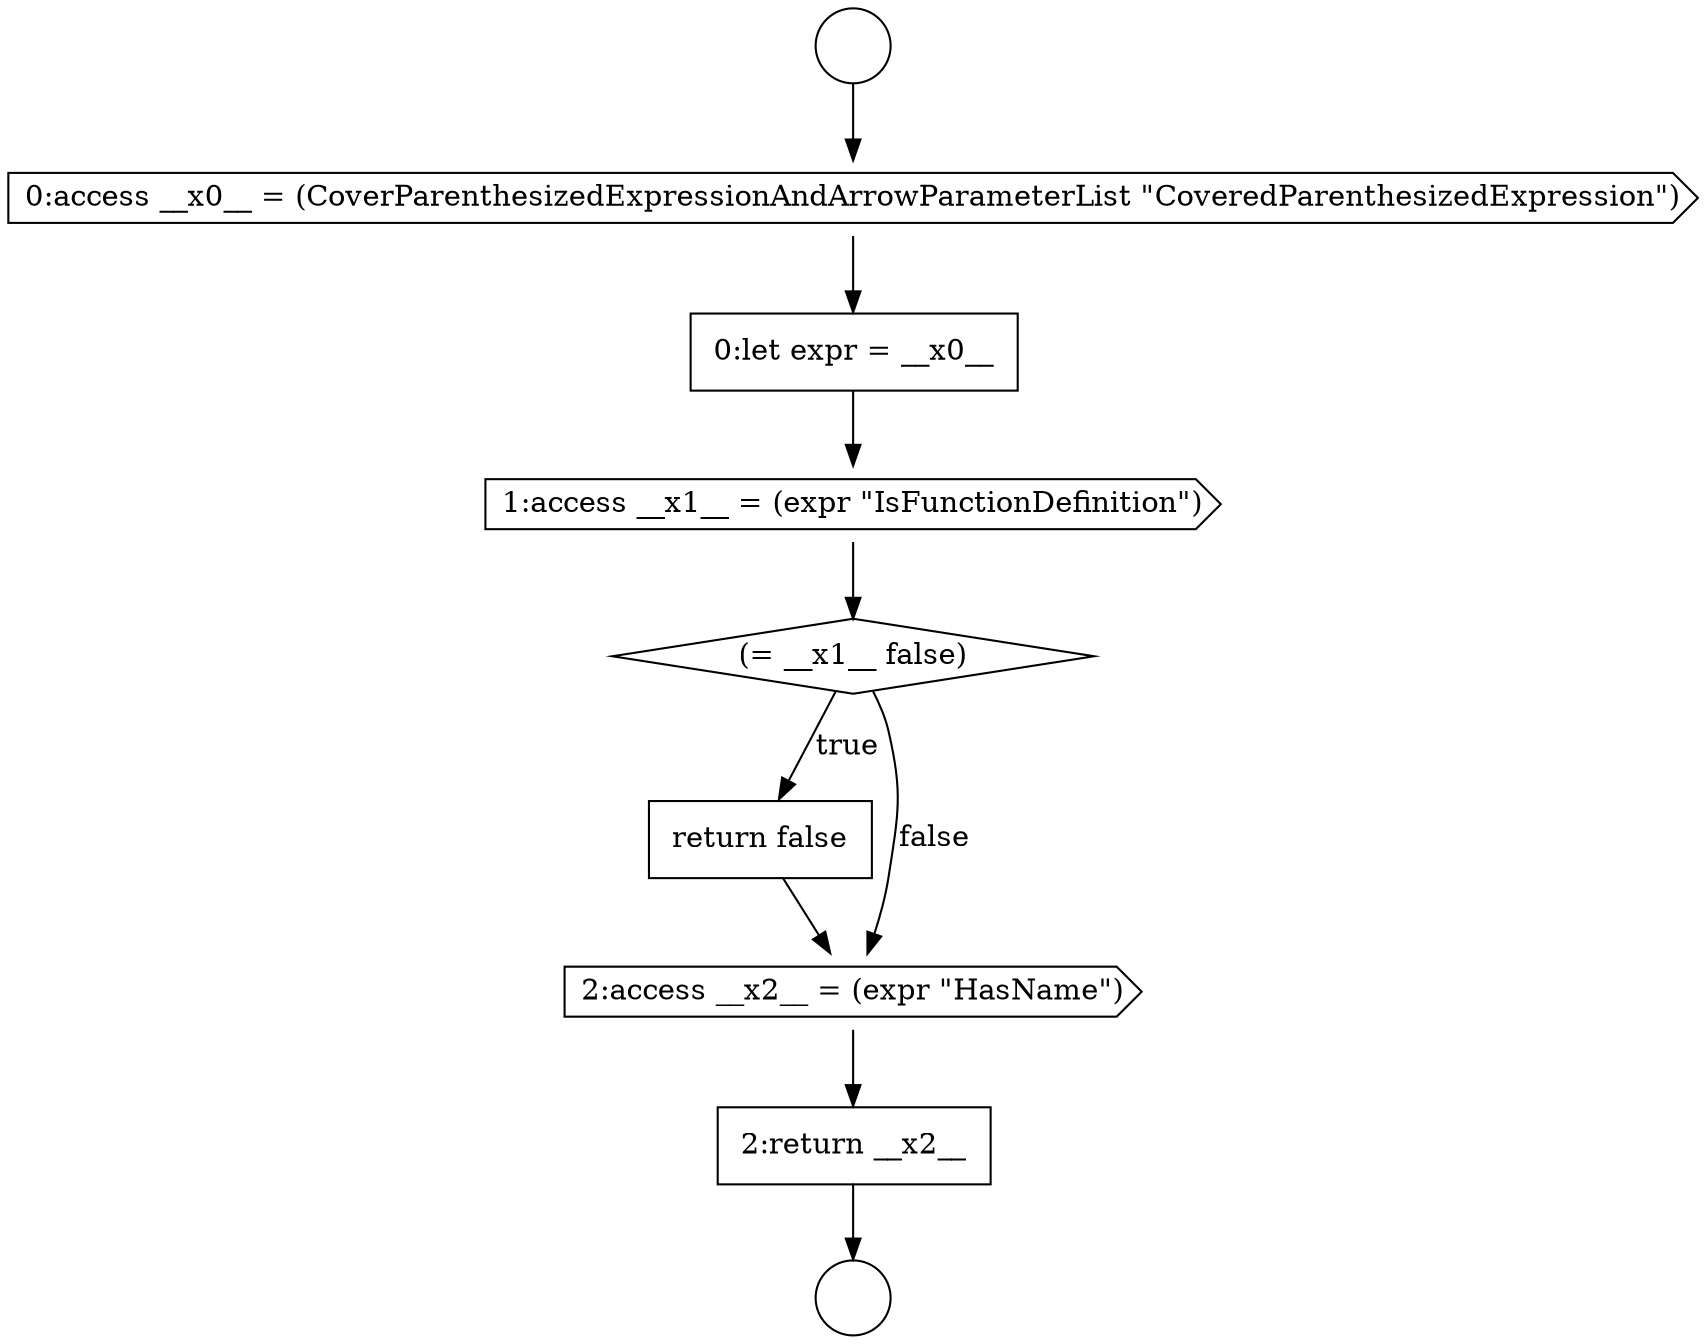 digraph {
  node3125 [shape=none, margin=0, label=<<font color="black">
    <table border="0" cellborder="1" cellspacing="0" cellpadding="10">
      <tr><td align="left">return false</td></tr>
    </table>
  </font>> color="black" fillcolor="white" style=filled]
  node3126 [shape=cds, label=<<font color="black">2:access __x2__ = (expr &quot;HasName&quot;)</font>> color="black" fillcolor="white" style=filled]
  node3123 [shape=cds, label=<<font color="black">1:access __x1__ = (expr &quot;IsFunctionDefinition&quot;)</font>> color="black" fillcolor="white" style=filled]
  node3127 [shape=none, margin=0, label=<<font color="black">
    <table border="0" cellborder="1" cellspacing="0" cellpadding="10">
      <tr><td align="left">2:return __x2__</td></tr>
    </table>
  </font>> color="black" fillcolor="white" style=filled]
  node3124 [shape=diamond, label=<<font color="black">(= __x1__ false)</font>> color="black" fillcolor="white" style=filled]
  node3120 [shape=circle label=" " color="black" fillcolor="white" style=filled]
  node3121 [shape=cds, label=<<font color="black">0:access __x0__ = (CoverParenthesizedExpressionAndArrowParameterList &quot;CoveredParenthesizedExpression&quot;)</font>> color="black" fillcolor="white" style=filled]
  node3122 [shape=none, margin=0, label=<<font color="black">
    <table border="0" cellborder="1" cellspacing="0" cellpadding="10">
      <tr><td align="left">0:let expr = __x0__</td></tr>
    </table>
  </font>> color="black" fillcolor="white" style=filled]
  node3119 [shape=circle label=" " color="black" fillcolor="white" style=filled]
  node3126 -> node3127 [ color="black"]
  node3121 -> node3122 [ color="black"]
  node3119 -> node3121 [ color="black"]
  node3123 -> node3124 [ color="black"]
  node3122 -> node3123 [ color="black"]
  node3125 -> node3126 [ color="black"]
  node3127 -> node3120 [ color="black"]
  node3124 -> node3125 [label=<<font color="black">true</font>> color="black"]
  node3124 -> node3126 [label=<<font color="black">false</font>> color="black"]
}

